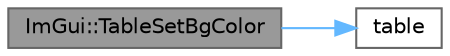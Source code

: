 digraph "ImGui::TableSetBgColor"
{
 // LATEX_PDF_SIZE
  bgcolor="transparent";
  edge [fontname=Helvetica,fontsize=10,labelfontname=Helvetica,labelfontsize=10];
  node [fontname=Helvetica,fontsize=10,shape=box,height=0.2,width=0.4];
  rankdir="LR";
  Node1 [id="Node000001",label="ImGui::TableSetBgColor",height=0.2,width=0.4,color="gray40", fillcolor="grey60", style="filled", fontcolor="black",tooltip=" "];
  Node1 -> Node2 [id="edge2_Node000001_Node000002",color="steelblue1",style="solid",tooltip=" "];
  Node2 [id="Node000002",label="table",height=0.2,width=0.4,color="grey40", fillcolor="white", style="filled",URL="$_tutorial___advanced_initialization___lin_spaced_8cpp.html#a6d7f0e87f8aa44936feb21fa94981cf9",tooltip=" "];
}
